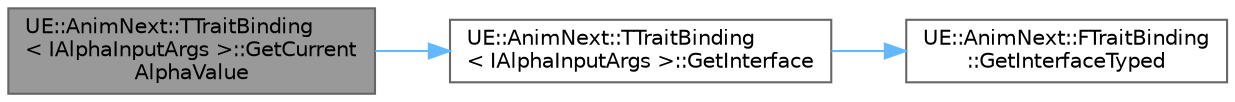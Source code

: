 digraph "UE::AnimNext::TTraitBinding&lt; IAlphaInputArgs &gt;::GetCurrentAlphaValue"
{
 // INTERACTIVE_SVG=YES
 // LATEX_PDF_SIZE
  bgcolor="transparent";
  edge [fontname=Helvetica,fontsize=10,labelfontname=Helvetica,labelfontsize=10];
  node [fontname=Helvetica,fontsize=10,shape=box,height=0.2,width=0.4];
  rankdir="LR";
  Node1 [id="Node000001",label="UE::AnimNext::TTraitBinding\l\< IAlphaInputArgs \>::GetCurrent\lAlphaValue",height=0.2,width=0.4,color="gray40", fillcolor="grey60", style="filled", fontcolor="black",tooltip=" "];
  Node1 -> Node2 [id="edge1_Node000001_Node000002",color="steelblue1",style="solid",tooltip=" "];
  Node2 [id="Node000002",label="UE::AnimNext::TTraitBinding\l\< IAlphaInputArgs \>::GetInterface",height=0.2,width=0.4,color="grey40", fillcolor="white", style="filled",URL="$d5/d0e/structUE_1_1AnimNext_1_1TTraitBinding_3_01IAlphaInputArgs_01_4.html#a6dd2e8186ff05012aa6d8f1d40769b43",tooltip=" "];
  Node2 -> Node3 [id="edge2_Node000002_Node000003",color="steelblue1",style="solid",tooltip=" "];
  Node3 [id="Node000003",label="UE::AnimNext::FTraitBinding\l::GetInterfaceTyped",height=0.2,width=0.4,color="grey40", fillcolor="white", style="filled",URL="$da/d80/structUE_1_1AnimNext_1_1FTraitBinding.html#a0fb745e9002318a2ce90b7c174af39ae",tooltip=" "];
}
